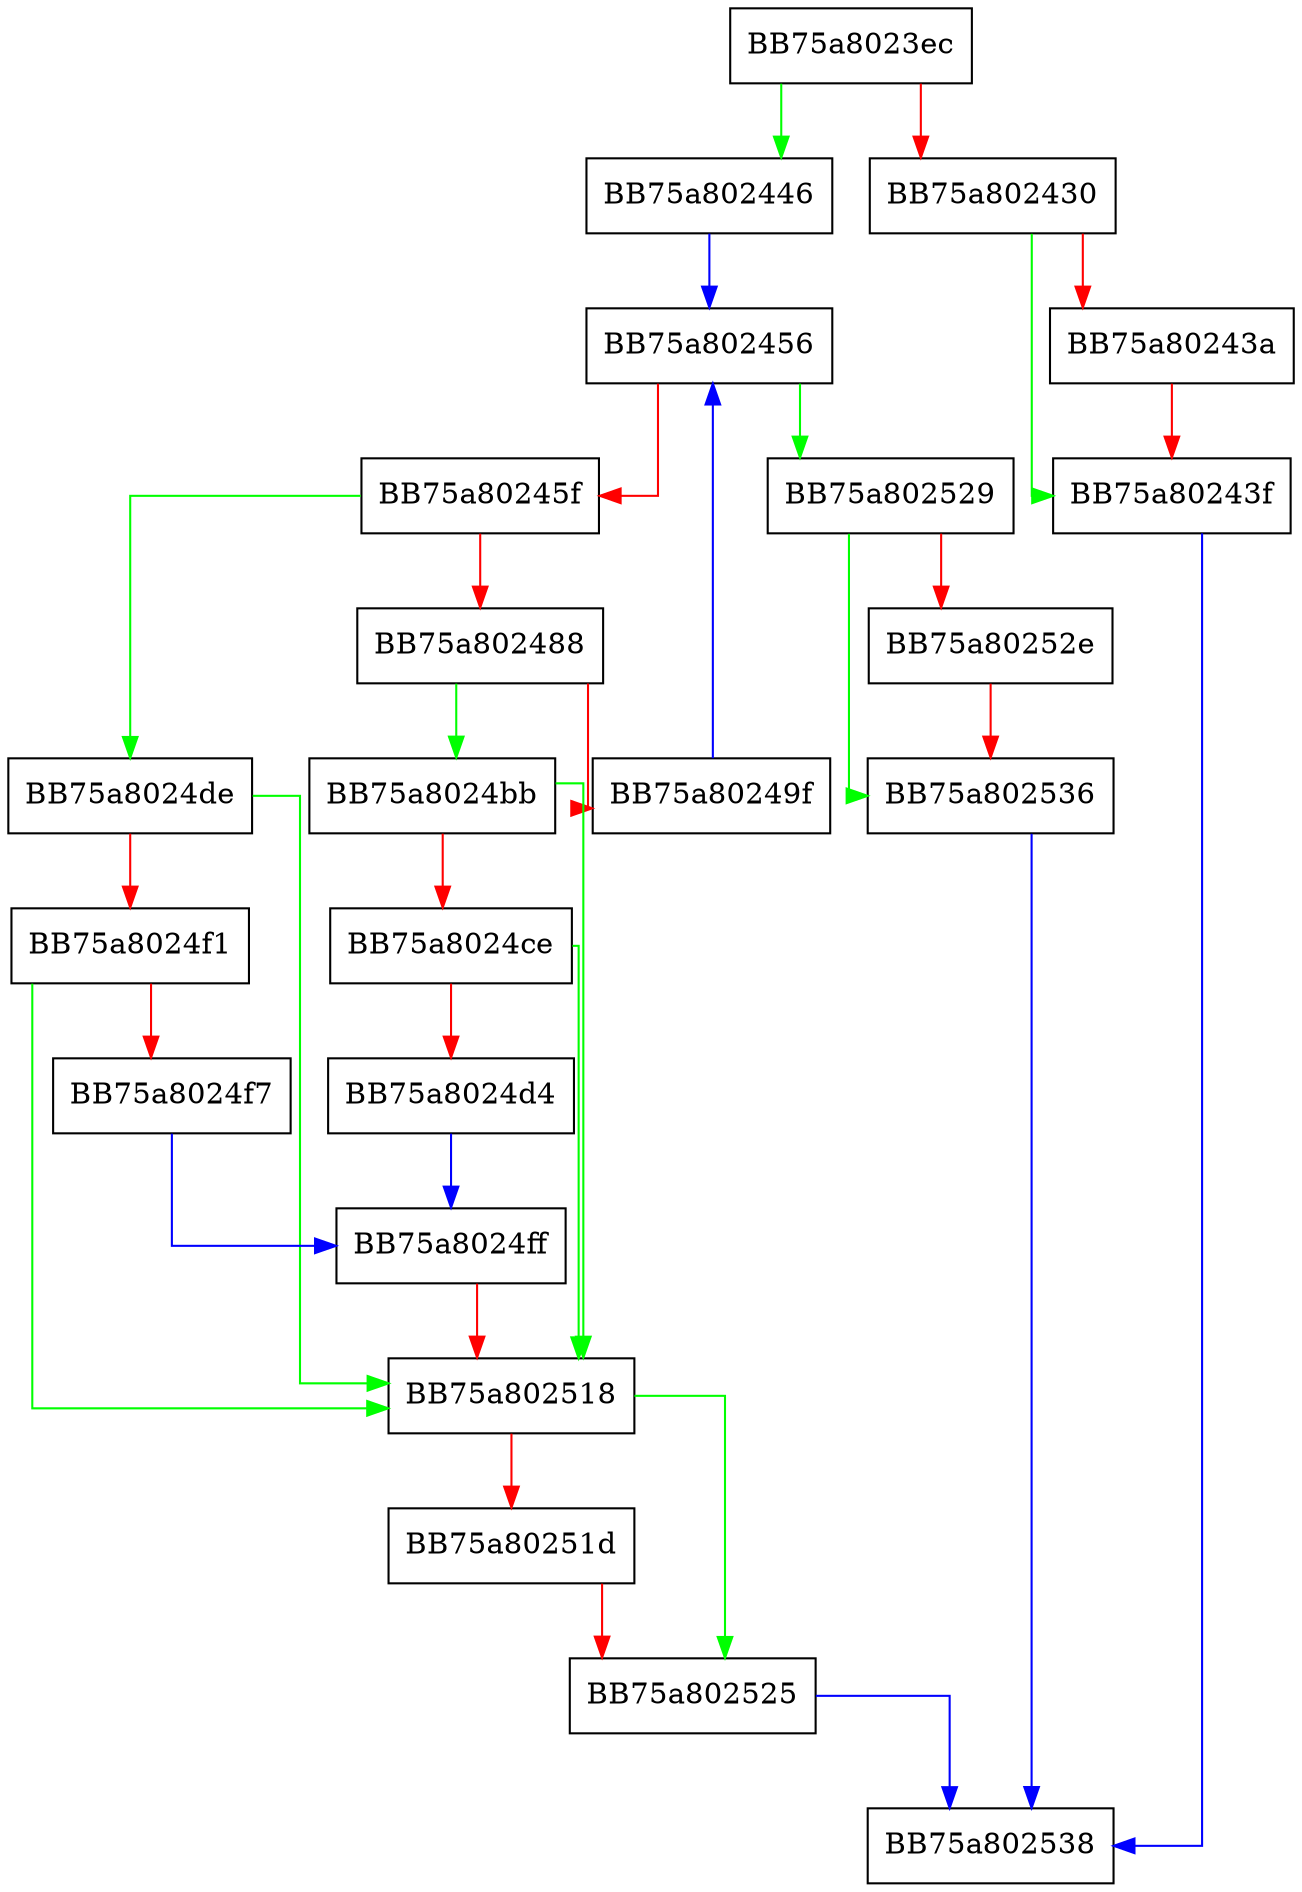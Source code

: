 digraph CopyFromIoView {
  node [shape="box"];
  graph [splines=ortho];
  BB75a8023ec -> BB75a802446 [color="green"];
  BB75a8023ec -> BB75a802430 [color="red"];
  BB75a802430 -> BB75a80243f [color="green"];
  BB75a802430 -> BB75a80243a [color="red"];
  BB75a80243a -> BB75a80243f [color="red"];
  BB75a80243f -> BB75a802538 [color="blue"];
  BB75a802446 -> BB75a802456 [color="blue"];
  BB75a802456 -> BB75a802529 [color="green"];
  BB75a802456 -> BB75a80245f [color="red"];
  BB75a80245f -> BB75a8024de [color="green"];
  BB75a80245f -> BB75a802488 [color="red"];
  BB75a802488 -> BB75a8024bb [color="green"];
  BB75a802488 -> BB75a80249f [color="red"];
  BB75a80249f -> BB75a802456 [color="blue"];
  BB75a8024bb -> BB75a802518 [color="green"];
  BB75a8024bb -> BB75a8024ce [color="red"];
  BB75a8024ce -> BB75a802518 [color="green"];
  BB75a8024ce -> BB75a8024d4 [color="red"];
  BB75a8024d4 -> BB75a8024ff [color="blue"];
  BB75a8024de -> BB75a802518 [color="green"];
  BB75a8024de -> BB75a8024f1 [color="red"];
  BB75a8024f1 -> BB75a802518 [color="green"];
  BB75a8024f1 -> BB75a8024f7 [color="red"];
  BB75a8024f7 -> BB75a8024ff [color="blue"];
  BB75a8024ff -> BB75a802518 [color="red"];
  BB75a802518 -> BB75a802525 [color="green"];
  BB75a802518 -> BB75a80251d [color="red"];
  BB75a80251d -> BB75a802525 [color="red"];
  BB75a802525 -> BB75a802538 [color="blue"];
  BB75a802529 -> BB75a802536 [color="green"];
  BB75a802529 -> BB75a80252e [color="red"];
  BB75a80252e -> BB75a802536 [color="red"];
  BB75a802536 -> BB75a802538 [color="blue"];
}